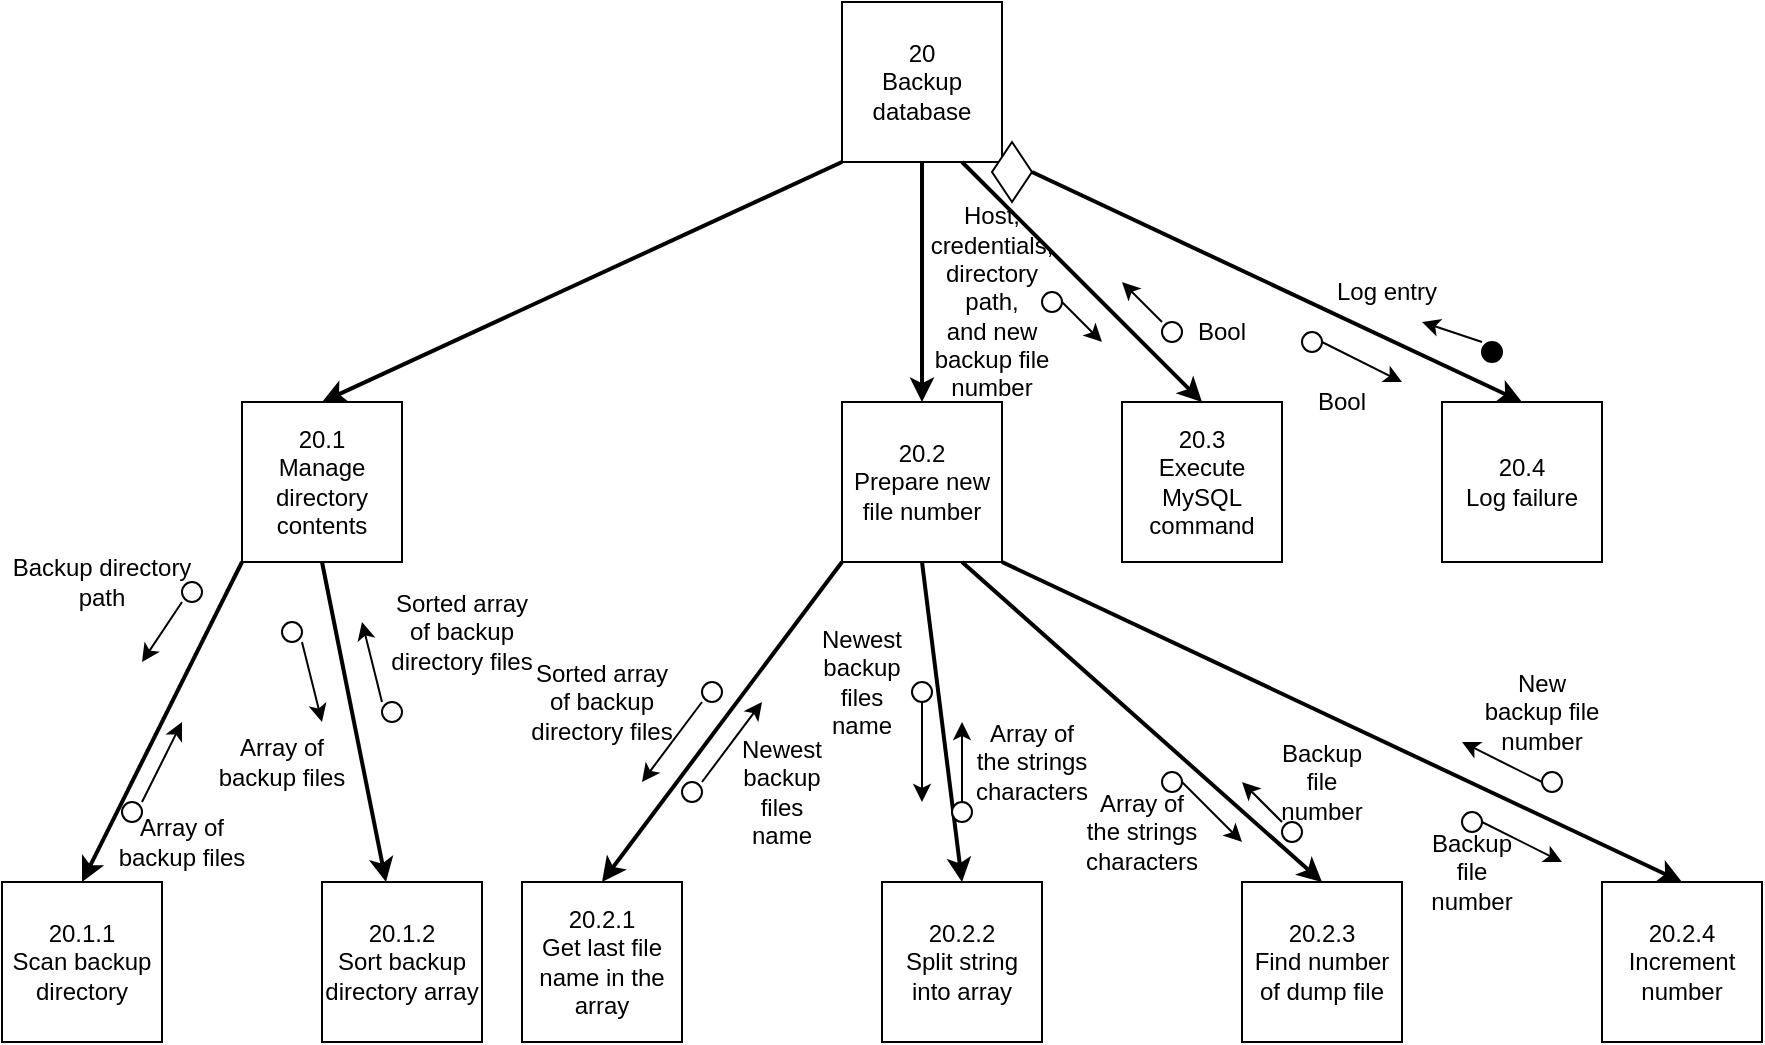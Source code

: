 <mxfile version="12.6.8" type="github">
  <diagram id="xe06HkWHHzPFj2pmdTzM" name="Page-1">
    <mxGraphModel dx="1038" dy="580" grid="1" gridSize="10" guides="1" tooltips="1" connect="1" arrows="1" fold="1" page="1" pageScale="1" pageWidth="850" pageHeight="1100" math="0" shadow="0">
      <root>
        <mxCell id="0"/>
        <mxCell id="1" parent="0"/>
        <mxCell id="B_6eMQajW9eaSPTZJHrz-4" value="20&lt;br&gt;Backup database" style="whiteSpace=wrap;html=1;aspect=fixed;" parent="1" vertex="1">
          <mxGeometry x="420" width="80" height="80" as="geometry"/>
        </mxCell>
        <mxCell id="w4JP9qPUWUAYp6p0DMhl-15" value="" style="endArrow=classic;html=1;" parent="1" edge="1">
          <mxGeometry width="50" height="50" relative="1" as="geometry">
            <mxPoint x="380" y="230" as="sourcePoint"/>
            <mxPoint x="380" y="230" as="targetPoint"/>
          </mxGeometry>
        </mxCell>
        <mxCell id="woLN6Q-zK8-F-ZphDt29-1" value="20.3&lt;br&gt;Execute MySQL command" style="whiteSpace=wrap;html=1;aspect=fixed;" parent="1" vertex="1">
          <mxGeometry x="560" y="200" width="80" height="80" as="geometry"/>
        </mxCell>
        <mxCell id="woLN6Q-zK8-F-ZphDt29-7" value="" style="endArrow=classic;html=1;" parent="1" edge="1">
          <mxGeometry width="50" height="50" relative="1" as="geometry">
            <mxPoint x="70" y="400" as="sourcePoint"/>
            <mxPoint x="90" y="360" as="targetPoint"/>
          </mxGeometry>
        </mxCell>
        <mxCell id="woLN6Q-zK8-F-ZphDt29-12" value="" style="ellipse;whiteSpace=wrap;html=1;aspect=fixed;fillColor=#000000;" parent="1" vertex="1">
          <mxGeometry x="740" y="170" width="10" height="10" as="geometry"/>
        </mxCell>
        <mxCell id="woLN6Q-zK8-F-ZphDt29-15" value="20.1.1&lt;br&gt;Scan backup directory" style="whiteSpace=wrap;html=1;aspect=fixed;fillColor=#FFFFFF;" parent="1" vertex="1">
          <mxGeometry y="440" width="80" height="80" as="geometry"/>
        </mxCell>
        <mxCell id="woLN6Q-zK8-F-ZphDt29-18" value="" style="endArrow=classic;html=1;" parent="1" edge="1">
          <mxGeometry width="50" height="50" relative="1" as="geometry">
            <mxPoint x="90" y="300" as="sourcePoint"/>
            <mxPoint x="70" y="330" as="targetPoint"/>
          </mxGeometry>
        </mxCell>
        <mxCell id="woLN6Q-zK8-F-ZphDt29-19" value="Backup directory path" style="text;html=1;strokeColor=none;fillColor=none;align=center;verticalAlign=middle;whiteSpace=wrap;rounded=0;" parent="1" vertex="1">
          <mxGeometry y="280" width="100" height="20" as="geometry"/>
        </mxCell>
        <mxCell id="woLN6Q-zK8-F-ZphDt29-21" value="Array of backup files" style="text;html=1;strokeColor=none;fillColor=none;align=center;verticalAlign=middle;whiteSpace=wrap;rounded=0;" parent="1" vertex="1">
          <mxGeometry x="50" y="410" width="80" height="20" as="geometry"/>
        </mxCell>
        <mxCell id="woLN6Q-zK8-F-ZphDt29-22" value="20.1.2&lt;br&gt;Sort backup directory array" style="whiteSpace=wrap;html=1;aspect=fixed;fillColor=#FFFFFF;" parent="1" vertex="1">
          <mxGeometry x="160" y="440" width="80" height="80" as="geometry"/>
        </mxCell>
        <mxCell id="woLN6Q-zK8-F-ZphDt29-25" value="20.2.1&lt;br&gt;Get last file name in the array" style="whiteSpace=wrap;html=1;aspect=fixed;fillColor=#FFFFFF;" parent="1" vertex="1">
          <mxGeometry x="260" y="440" width="80" height="80" as="geometry"/>
        </mxCell>
        <mxCell id="woLN6Q-zK8-F-ZphDt29-26" value="20.2.2&lt;br&gt;Split string into array" style="whiteSpace=wrap;html=1;aspect=fixed;fillColor=#FFFFFF;" parent="1" vertex="1">
          <mxGeometry x="440" y="440" width="80" height="80" as="geometry"/>
        </mxCell>
        <mxCell id="woLN6Q-zK8-F-ZphDt29-27" value="20.2.3&lt;br&gt;Find number of dump file" style="whiteSpace=wrap;html=1;aspect=fixed;fillColor=#FFFFFF;" parent="1" vertex="1">
          <mxGeometry x="620" y="440" width="80" height="80" as="geometry"/>
        </mxCell>
        <mxCell id="woLN6Q-zK8-F-ZphDt29-29" value="20.2.4&lt;br&gt;Increment number" style="whiteSpace=wrap;html=1;aspect=fixed;fillColor=#FFFFFF;" parent="1" vertex="1">
          <mxGeometry x="800" y="440" width="80" height="80" as="geometry"/>
        </mxCell>
        <mxCell id="woLN6Q-zK8-F-ZphDt29-30" value="20.2&lt;br&gt;Prepare new file number" style="whiteSpace=wrap;html=1;aspect=fixed;fillColor=#FFFFFF;" parent="1" vertex="1">
          <mxGeometry x="420" y="200" width="80" height="80" as="geometry"/>
        </mxCell>
        <mxCell id="woLN6Q-zK8-F-ZphDt29-31" value="" style="endArrow=classic;html=1;exitX=0;exitY=1;exitDx=0;exitDy=0;entryX=0.5;entryY=0;entryDx=0;entryDy=0;strokeWidth=2;" parent="1" source="woLN6Q-zK8-F-ZphDt29-30" target="woLN6Q-zK8-F-ZphDt29-25" edge="1">
          <mxGeometry width="50" height="50" relative="1" as="geometry">
            <mxPoint x="310" y="340" as="sourcePoint"/>
            <mxPoint x="360" y="290" as="targetPoint"/>
          </mxGeometry>
        </mxCell>
        <mxCell id="woLN6Q-zK8-F-ZphDt29-32" value="" style="endArrow=classic;html=1;entryX=0.5;entryY=0;entryDx=0;entryDy=0;exitX=0.5;exitY=1;exitDx=0;exitDy=0;strokeWidth=2;" parent="1" source="woLN6Q-zK8-F-ZphDt29-30" target="woLN6Q-zK8-F-ZphDt29-26" edge="1">
          <mxGeometry width="50" height="50" relative="1" as="geometry">
            <mxPoint x="400" y="320" as="sourcePoint"/>
            <mxPoint x="450" y="310" as="targetPoint"/>
          </mxGeometry>
        </mxCell>
        <mxCell id="woLN6Q-zK8-F-ZphDt29-33" value="" style="endArrow=classic;html=1;exitX=0.75;exitY=1;exitDx=0;exitDy=0;entryX=0.5;entryY=0;entryDx=0;entryDy=0;strokeWidth=2;" parent="1" source="woLN6Q-zK8-F-ZphDt29-30" target="woLN6Q-zK8-F-ZphDt29-27" edge="1">
          <mxGeometry width="50" height="50" relative="1" as="geometry">
            <mxPoint x="490" y="360" as="sourcePoint"/>
            <mxPoint x="540" y="310" as="targetPoint"/>
          </mxGeometry>
        </mxCell>
        <mxCell id="woLN6Q-zK8-F-ZphDt29-34" value="" style="endArrow=classic;html=1;exitX=1;exitY=1;exitDx=0;exitDy=0;entryX=0.5;entryY=0;entryDx=0;entryDy=0;strokeWidth=2;" parent="1" source="woLN6Q-zK8-F-ZphDt29-30" target="woLN6Q-zK8-F-ZphDt29-29" edge="1">
          <mxGeometry width="50" height="50" relative="1" as="geometry">
            <mxPoint x="640" y="330" as="sourcePoint"/>
            <mxPoint x="690" y="280" as="targetPoint"/>
          </mxGeometry>
        </mxCell>
        <mxCell id="woLN6Q-zK8-F-ZphDt29-35" value="20.1&lt;br&gt;Manage directory contents" style="whiteSpace=wrap;html=1;aspect=fixed;fillColor=#FFFFFF;" parent="1" vertex="1">
          <mxGeometry x="120" y="200" width="80" height="80" as="geometry"/>
        </mxCell>
        <mxCell id="woLN6Q-zK8-F-ZphDt29-37" value="" style="endArrow=classic;html=1;exitX=0.5;exitY=1;exitDx=0;exitDy=0;entryX=0.5;entryY=0;entryDx=0;entryDy=0;strokeWidth=2;" parent="1" source="B_6eMQajW9eaSPTZJHrz-4" target="woLN6Q-zK8-F-ZphDt29-30" edge="1">
          <mxGeometry width="50" height="50" relative="1" as="geometry">
            <mxPoint x="530" y="140" as="sourcePoint"/>
            <mxPoint x="580" y="90" as="targetPoint"/>
          </mxGeometry>
        </mxCell>
        <mxCell id="woLN6Q-zK8-F-ZphDt29-38" value="" style="endArrow=classic;html=1;exitX=0;exitY=1;exitDx=0;exitDy=0;entryX=0.5;entryY=0;entryDx=0;entryDy=0;strokeWidth=2;" parent="1" source="woLN6Q-zK8-F-ZphDt29-35" target="woLN6Q-zK8-F-ZphDt29-15" edge="1">
          <mxGeometry width="50" height="50" relative="1" as="geometry">
            <mxPoint x="80" y="390" as="sourcePoint"/>
            <mxPoint x="130" y="340" as="targetPoint"/>
          </mxGeometry>
        </mxCell>
        <mxCell id="woLN6Q-zK8-F-ZphDt29-39" value="" style="endArrow=classic;html=1;exitX=0.5;exitY=1;exitDx=0;exitDy=0;strokeWidth=2;" parent="1" source="woLN6Q-zK8-F-ZphDt29-35" target="woLN6Q-zK8-F-ZphDt29-22" edge="1">
          <mxGeometry width="50" height="50" relative="1" as="geometry">
            <mxPoint x="180" y="410" as="sourcePoint"/>
            <mxPoint x="230" y="360" as="targetPoint"/>
          </mxGeometry>
        </mxCell>
        <mxCell id="woLN6Q-zK8-F-ZphDt29-40" value="" style="rhombus;whiteSpace=wrap;html=1;fillColor=#FFFFFF;" parent="1" vertex="1">
          <mxGeometry x="495" y="70" width="20" height="30" as="geometry"/>
        </mxCell>
        <mxCell id="woLN6Q-zK8-F-ZphDt29-42" value="" style="endArrow=classic;html=1;entryX=0.5;entryY=0;entryDx=0;entryDy=0;exitX=0.75;exitY=1;exitDx=0;exitDy=0;strokeWidth=2;" parent="1" source="B_6eMQajW9eaSPTZJHrz-4" target="woLN6Q-zK8-F-ZphDt29-1" edge="1">
          <mxGeometry width="50" height="50" relative="1" as="geometry">
            <mxPoint x="560" y="170" as="sourcePoint"/>
            <mxPoint x="610" y="120" as="targetPoint"/>
          </mxGeometry>
        </mxCell>
        <mxCell id="woLN6Q-zK8-F-ZphDt29-43" value="" style="endArrow=classic;html=1;exitX=0;exitY=1;exitDx=0;exitDy=0;entryX=0.5;entryY=0;entryDx=0;entryDy=0;strokeWidth=2;" parent="1" source="B_6eMQajW9eaSPTZJHrz-4" target="woLN6Q-zK8-F-ZphDt29-35" edge="1">
          <mxGeometry width="50" height="50" relative="1" as="geometry">
            <mxPoint x="310" y="120" as="sourcePoint"/>
            <mxPoint x="360" y="70" as="targetPoint"/>
          </mxGeometry>
        </mxCell>
        <mxCell id="woLN6Q-zK8-F-ZphDt29-44" value="Array of backup files" style="text;html=1;strokeColor=none;fillColor=none;align=center;verticalAlign=middle;whiteSpace=wrap;rounded=0;" parent="1" vertex="1">
          <mxGeometry x="100" y="370" width="80" height="20" as="geometry"/>
        </mxCell>
        <mxCell id="woLN6Q-zK8-F-ZphDt29-45" value="" style="endArrow=classic;html=1;strokeWidth=1;" parent="1" edge="1">
          <mxGeometry width="50" height="50" relative="1" as="geometry">
            <mxPoint x="150" y="320" as="sourcePoint"/>
            <mxPoint x="160" y="360" as="targetPoint"/>
          </mxGeometry>
        </mxCell>
        <mxCell id="woLN6Q-zK8-F-ZphDt29-46" value="" style="endArrow=classic;html=1;strokeWidth=1;" parent="1" edge="1">
          <mxGeometry width="50" height="50" relative="1" as="geometry">
            <mxPoint x="190" y="350" as="sourcePoint"/>
            <mxPoint x="180" y="310" as="targetPoint"/>
          </mxGeometry>
        </mxCell>
        <mxCell id="woLN6Q-zK8-F-ZphDt29-47" value="Sorted array of backup directory files" style="text;html=1;strokeColor=none;fillColor=none;align=center;verticalAlign=middle;whiteSpace=wrap;rounded=0;" parent="1" vertex="1">
          <mxGeometry x="190" y="305" width="80" height="20" as="geometry"/>
        </mxCell>
        <mxCell id="woLN6Q-zK8-F-ZphDt29-49" value="" style="ellipse;whiteSpace=wrap;html=1;aspect=fixed;" parent="1" vertex="1">
          <mxGeometry x="650" y="165" width="10" height="10" as="geometry"/>
        </mxCell>
        <mxCell id="woLN6Q-zK8-F-ZphDt29-50" value="" style="ellipse;whiteSpace=wrap;html=1;aspect=fixed;" parent="1" vertex="1">
          <mxGeometry x="580" y="160" width="10" height="10" as="geometry"/>
        </mxCell>
        <mxCell id="woLN6Q-zK8-F-ZphDt29-51" value="" style="ellipse;whiteSpace=wrap;html=1;aspect=fixed;" parent="1" vertex="1">
          <mxGeometry x="520" y="145" width="10" height="10" as="geometry"/>
        </mxCell>
        <mxCell id="woLN6Q-zK8-F-ZphDt29-52" value="" style="ellipse;whiteSpace=wrap;html=1;aspect=fixed;" parent="1" vertex="1">
          <mxGeometry x="770" y="385" width="10" height="10" as="geometry"/>
        </mxCell>
        <mxCell id="woLN6Q-zK8-F-ZphDt29-53" value="" style="ellipse;whiteSpace=wrap;html=1;aspect=fixed;" parent="1" vertex="1">
          <mxGeometry x="730" y="405" width="10" height="10" as="geometry"/>
        </mxCell>
        <mxCell id="woLN6Q-zK8-F-ZphDt29-54" value="" style="ellipse;whiteSpace=wrap;html=1;aspect=fixed;" parent="1" vertex="1">
          <mxGeometry x="640" y="410" width="10" height="10" as="geometry"/>
        </mxCell>
        <mxCell id="woLN6Q-zK8-F-ZphDt29-55" value="" style="ellipse;whiteSpace=wrap;html=1;aspect=fixed;" parent="1" vertex="1">
          <mxGeometry x="580" y="385" width="10" height="10" as="geometry"/>
        </mxCell>
        <mxCell id="woLN6Q-zK8-F-ZphDt29-56" value="" style="ellipse;whiteSpace=wrap;html=1;aspect=fixed;" parent="1" vertex="1">
          <mxGeometry x="475" y="400" width="10" height="10" as="geometry"/>
        </mxCell>
        <mxCell id="woLN6Q-zK8-F-ZphDt29-57" value="" style="ellipse;whiteSpace=wrap;html=1;aspect=fixed;" parent="1" vertex="1">
          <mxGeometry x="455" y="340" width="10" height="10" as="geometry"/>
        </mxCell>
        <mxCell id="woLN6Q-zK8-F-ZphDt29-58" value="" style="ellipse;whiteSpace=wrap;html=1;aspect=fixed;" parent="1" vertex="1">
          <mxGeometry x="340" y="390" width="10" height="10" as="geometry"/>
        </mxCell>
        <mxCell id="woLN6Q-zK8-F-ZphDt29-59" value="" style="ellipse;whiteSpace=wrap;html=1;aspect=fixed;" parent="1" vertex="1">
          <mxGeometry x="350" y="340" width="10" height="10" as="geometry"/>
        </mxCell>
        <mxCell id="woLN6Q-zK8-F-ZphDt29-60" value="" style="ellipse;whiteSpace=wrap;html=1;aspect=fixed;" parent="1" vertex="1">
          <mxGeometry x="190" y="350" width="10" height="10" as="geometry"/>
        </mxCell>
        <mxCell id="woLN6Q-zK8-F-ZphDt29-61" value="" style="ellipse;whiteSpace=wrap;html=1;aspect=fixed;" parent="1" vertex="1">
          <mxGeometry x="140" y="310" width="10" height="10" as="geometry"/>
        </mxCell>
        <mxCell id="woLN6Q-zK8-F-ZphDt29-62" value="" style="ellipse;whiteSpace=wrap;html=1;aspect=fixed;" parent="1" vertex="1">
          <mxGeometry x="60" y="400" width="10" height="10" as="geometry"/>
        </mxCell>
        <mxCell id="woLN6Q-zK8-F-ZphDt29-63" value="" style="ellipse;whiteSpace=wrap;html=1;aspect=fixed;" parent="1" vertex="1">
          <mxGeometry x="90" y="290" width="10" height="10" as="geometry"/>
        </mxCell>
        <mxCell id="woLN6Q-zK8-F-ZphDt29-65" value="Sorted array of backup directory files" style="text;html=1;strokeColor=none;fillColor=none;align=center;verticalAlign=middle;whiteSpace=wrap;rounded=0;" parent="1" vertex="1">
          <mxGeometry x="260" y="340" width="80" height="20" as="geometry"/>
        </mxCell>
        <mxCell id="woLN6Q-zK8-F-ZphDt29-66" value="" style="endArrow=classic;html=1;strokeWidth=1;" parent="1" edge="1">
          <mxGeometry width="50" height="50" relative="1" as="geometry">
            <mxPoint x="350" y="350" as="sourcePoint"/>
            <mxPoint x="320" y="390" as="targetPoint"/>
          </mxGeometry>
        </mxCell>
        <mxCell id="woLN6Q-zK8-F-ZphDt29-69" value="" style="endArrow=classic;html=1;strokeWidth=1;" parent="1" edge="1">
          <mxGeometry width="50" height="50" relative="1" as="geometry">
            <mxPoint x="350" y="390" as="sourcePoint"/>
            <mxPoint x="380" y="350" as="targetPoint"/>
          </mxGeometry>
        </mxCell>
        <mxCell id="woLN6Q-zK8-F-ZphDt29-71" value="" style="endArrow=classic;html=1;strokeWidth=1;" parent="1" edge="1">
          <mxGeometry width="50" height="50" relative="1" as="geometry">
            <mxPoint x="350" y="390" as="sourcePoint"/>
            <mxPoint x="350" y="390" as="targetPoint"/>
          </mxGeometry>
        </mxCell>
        <mxCell id="woLN6Q-zK8-F-ZphDt29-72" value="Newest backup files name" style="text;html=1;strokeColor=none;fillColor=none;align=center;verticalAlign=middle;whiteSpace=wrap;rounded=0;" parent="1" vertex="1">
          <mxGeometry x="370" y="385" width="40" height="20" as="geometry"/>
        </mxCell>
        <mxCell id="woLN6Q-zK8-F-ZphDt29-73" value="" style="endArrow=classic;html=1;strokeWidth=1;" parent="1" edge="1">
          <mxGeometry width="50" height="50" relative="1" as="geometry">
            <mxPoint x="460" y="350" as="sourcePoint"/>
            <mxPoint x="460" y="400" as="targetPoint"/>
          </mxGeometry>
        </mxCell>
        <mxCell id="woLN6Q-zK8-F-ZphDt29-75" value="Newest backup files name" style="text;html=1;strokeColor=none;fillColor=none;align=center;verticalAlign=middle;whiteSpace=wrap;rounded=0;" parent="1" vertex="1">
          <mxGeometry x="410" y="330" width="40" height="20" as="geometry"/>
        </mxCell>
        <mxCell id="woLN6Q-zK8-F-ZphDt29-76" value="" style="endArrow=classic;html=1;strokeWidth=1;" parent="1" edge="1">
          <mxGeometry width="50" height="50" relative="1" as="geometry">
            <mxPoint x="480" y="400" as="sourcePoint"/>
            <mxPoint x="480" y="360" as="targetPoint"/>
          </mxGeometry>
        </mxCell>
        <mxCell id="woLN6Q-zK8-F-ZphDt29-77" value="Array of the strings characters" style="text;html=1;strokeColor=none;fillColor=none;align=center;verticalAlign=middle;whiteSpace=wrap;rounded=0;" parent="1" vertex="1">
          <mxGeometry x="485" y="370" width="60" height="20" as="geometry"/>
        </mxCell>
        <mxCell id="woLN6Q-zK8-F-ZphDt29-78" value="" style="endArrow=classic;html=1;strokeWidth=1;" parent="1" edge="1">
          <mxGeometry width="50" height="50" relative="1" as="geometry">
            <mxPoint x="590" y="390" as="sourcePoint"/>
            <mxPoint x="620" y="420" as="targetPoint"/>
          </mxGeometry>
        </mxCell>
        <mxCell id="woLN6Q-zK8-F-ZphDt29-80" value="Array of the strings characters" style="text;html=1;strokeColor=none;fillColor=none;align=center;verticalAlign=middle;whiteSpace=wrap;rounded=0;" parent="1" vertex="1">
          <mxGeometry x="540" y="405" width="60" height="20" as="geometry"/>
        </mxCell>
        <mxCell id="woLN6Q-zK8-F-ZphDt29-81" value="" style="endArrow=classic;html=1;strokeWidth=1;" parent="1" edge="1">
          <mxGeometry width="50" height="50" relative="1" as="geometry">
            <mxPoint x="640" y="410" as="sourcePoint"/>
            <mxPoint x="620" y="390" as="targetPoint"/>
          </mxGeometry>
        </mxCell>
        <mxCell id="woLN6Q-zK8-F-ZphDt29-82" value="Backup file number" style="text;html=1;strokeColor=none;fillColor=none;align=center;verticalAlign=middle;whiteSpace=wrap;rounded=0;" parent="1" vertex="1">
          <mxGeometry x="640" y="380" width="40" height="20" as="geometry"/>
        </mxCell>
        <mxCell id="woLN6Q-zK8-F-ZphDt29-83" value="" style="endArrow=classic;html=1;strokeWidth=1;" parent="1" edge="1">
          <mxGeometry width="50" height="50" relative="1" as="geometry">
            <mxPoint x="740" y="410" as="sourcePoint"/>
            <mxPoint x="780" y="430" as="targetPoint"/>
          </mxGeometry>
        </mxCell>
        <mxCell id="woLN6Q-zK8-F-ZphDt29-84" value="Backup file number" style="text;html=1;strokeColor=none;fillColor=none;align=center;verticalAlign=middle;whiteSpace=wrap;rounded=0;" parent="1" vertex="1">
          <mxGeometry x="705" y="425" width="60" height="20" as="geometry"/>
        </mxCell>
        <mxCell id="woLN6Q-zK8-F-ZphDt29-88" value="New backup file number" style="text;html=1;strokeColor=none;fillColor=none;align=center;verticalAlign=middle;whiteSpace=wrap;rounded=0;" parent="1" vertex="1">
          <mxGeometry x="740" y="345" width="60" height="20" as="geometry"/>
        </mxCell>
        <mxCell id="woLN6Q-zK8-F-ZphDt29-89" value="" style="endArrow=classic;html=1;strokeWidth=1;" parent="1" edge="1">
          <mxGeometry width="50" height="50" relative="1" as="geometry">
            <mxPoint x="770" y="390" as="sourcePoint"/>
            <mxPoint x="730" y="370" as="targetPoint"/>
          </mxGeometry>
        </mxCell>
        <mxCell id="woLN6Q-zK8-F-ZphDt29-90" value="20.4&lt;br&gt;Log failure" style="whiteSpace=wrap;html=1;aspect=fixed;fillColor=#FFFFFF;" parent="1" vertex="1">
          <mxGeometry x="720" y="200" width="80" height="80" as="geometry"/>
        </mxCell>
        <mxCell id="woLN6Q-zK8-F-ZphDt29-91" value="" style="endArrow=classic;html=1;strokeWidth=2;entryX=0.5;entryY=0;entryDx=0;entryDy=0;exitX=1;exitY=0.5;exitDx=0;exitDy=0;" parent="1" source="woLN6Q-zK8-F-ZphDt29-40" target="woLN6Q-zK8-F-ZphDt29-90" edge="1">
          <mxGeometry width="50" height="50" relative="1" as="geometry">
            <mxPoint x="540" y="100" as="sourcePoint"/>
            <mxPoint x="670" y="120" as="targetPoint"/>
          </mxGeometry>
        </mxCell>
        <mxCell id="woLN6Q-zK8-F-ZphDt29-92" value="" style="endArrow=classic;html=1;strokeWidth=1;" parent="1" edge="1">
          <mxGeometry width="50" height="50" relative="1" as="geometry">
            <mxPoint x="530" y="150" as="sourcePoint"/>
            <mxPoint x="550" y="170" as="targetPoint"/>
          </mxGeometry>
        </mxCell>
        <mxCell id="woLN6Q-zK8-F-ZphDt29-93" value="" style="endArrow=classic;html=1;strokeWidth=1;" parent="1" edge="1">
          <mxGeometry width="50" height="50" relative="1" as="geometry">
            <mxPoint x="580" y="160" as="sourcePoint"/>
            <mxPoint x="560" y="140" as="targetPoint"/>
          </mxGeometry>
        </mxCell>
        <mxCell id="woLN6Q-zK8-F-ZphDt29-94" value="" style="endArrow=classic;html=1;strokeWidth=1;" parent="1" edge="1">
          <mxGeometry width="50" height="50" relative="1" as="geometry">
            <mxPoint x="660" y="170" as="sourcePoint"/>
            <mxPoint x="700" y="190" as="targetPoint"/>
          </mxGeometry>
        </mxCell>
        <mxCell id="woLN6Q-zK8-F-ZphDt29-95" value="" style="endArrow=classic;html=1;strokeWidth=1;" parent="1" edge="1">
          <mxGeometry width="50" height="50" relative="1" as="geometry">
            <mxPoint x="740" y="170" as="sourcePoint"/>
            <mxPoint x="710" y="160" as="targetPoint"/>
          </mxGeometry>
        </mxCell>
        <mxCell id="woLN6Q-zK8-F-ZphDt29-98" value="Host, credentials,&lt;br&gt;directory&lt;br&gt;path,&lt;br&gt;and new backup file number" style="text;html=1;strokeColor=none;fillColor=none;align=center;verticalAlign=middle;whiteSpace=wrap;rounded=0;" parent="1" vertex="1">
          <mxGeometry x="475" y="140" width="40" height="20" as="geometry"/>
        </mxCell>
        <mxCell id="woLN6Q-zK8-F-ZphDt29-99" value="Bool" style="text;html=1;strokeColor=none;fillColor=none;align=center;verticalAlign=middle;whiteSpace=wrap;rounded=0;" parent="1" vertex="1">
          <mxGeometry x="580" y="155" width="60" height="20" as="geometry"/>
        </mxCell>
        <mxCell id="woLN6Q-zK8-F-ZphDt29-100" value="Bool" style="text;html=1;strokeColor=none;fillColor=none;align=center;verticalAlign=middle;whiteSpace=wrap;rounded=0;" parent="1" vertex="1">
          <mxGeometry x="650" y="190" width="40" height="20" as="geometry"/>
        </mxCell>
        <mxCell id="woLN6Q-zK8-F-ZphDt29-104" value="Log entry" style="text;html=1;strokeColor=none;fillColor=none;align=center;verticalAlign=middle;whiteSpace=wrap;rounded=0;" parent="1" vertex="1">
          <mxGeometry x="640" y="135" width="105" height="20" as="geometry"/>
        </mxCell>
      </root>
    </mxGraphModel>
  </diagram>
</mxfile>
